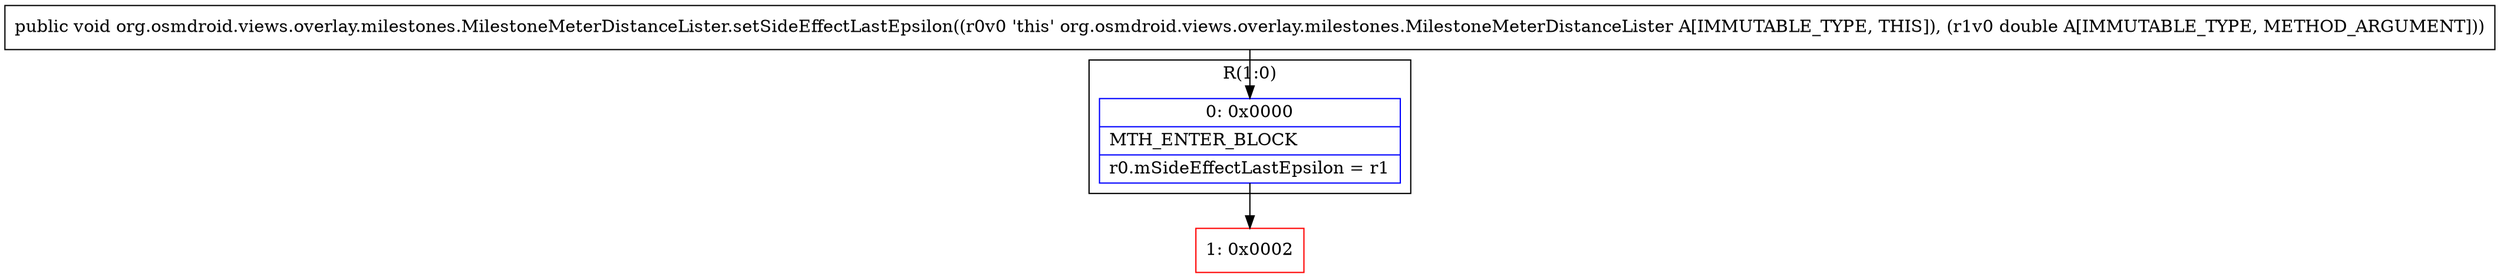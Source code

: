 digraph "CFG fororg.osmdroid.views.overlay.milestones.MilestoneMeterDistanceLister.setSideEffectLastEpsilon(D)V" {
subgraph cluster_Region_778947823 {
label = "R(1:0)";
node [shape=record,color=blue];
Node_0 [shape=record,label="{0\:\ 0x0000|MTH_ENTER_BLOCK\l|r0.mSideEffectLastEpsilon = r1\l}"];
}
Node_1 [shape=record,color=red,label="{1\:\ 0x0002}"];
MethodNode[shape=record,label="{public void org.osmdroid.views.overlay.milestones.MilestoneMeterDistanceLister.setSideEffectLastEpsilon((r0v0 'this' org.osmdroid.views.overlay.milestones.MilestoneMeterDistanceLister A[IMMUTABLE_TYPE, THIS]), (r1v0 double A[IMMUTABLE_TYPE, METHOD_ARGUMENT])) }"];
MethodNode -> Node_0;
Node_0 -> Node_1;
}

